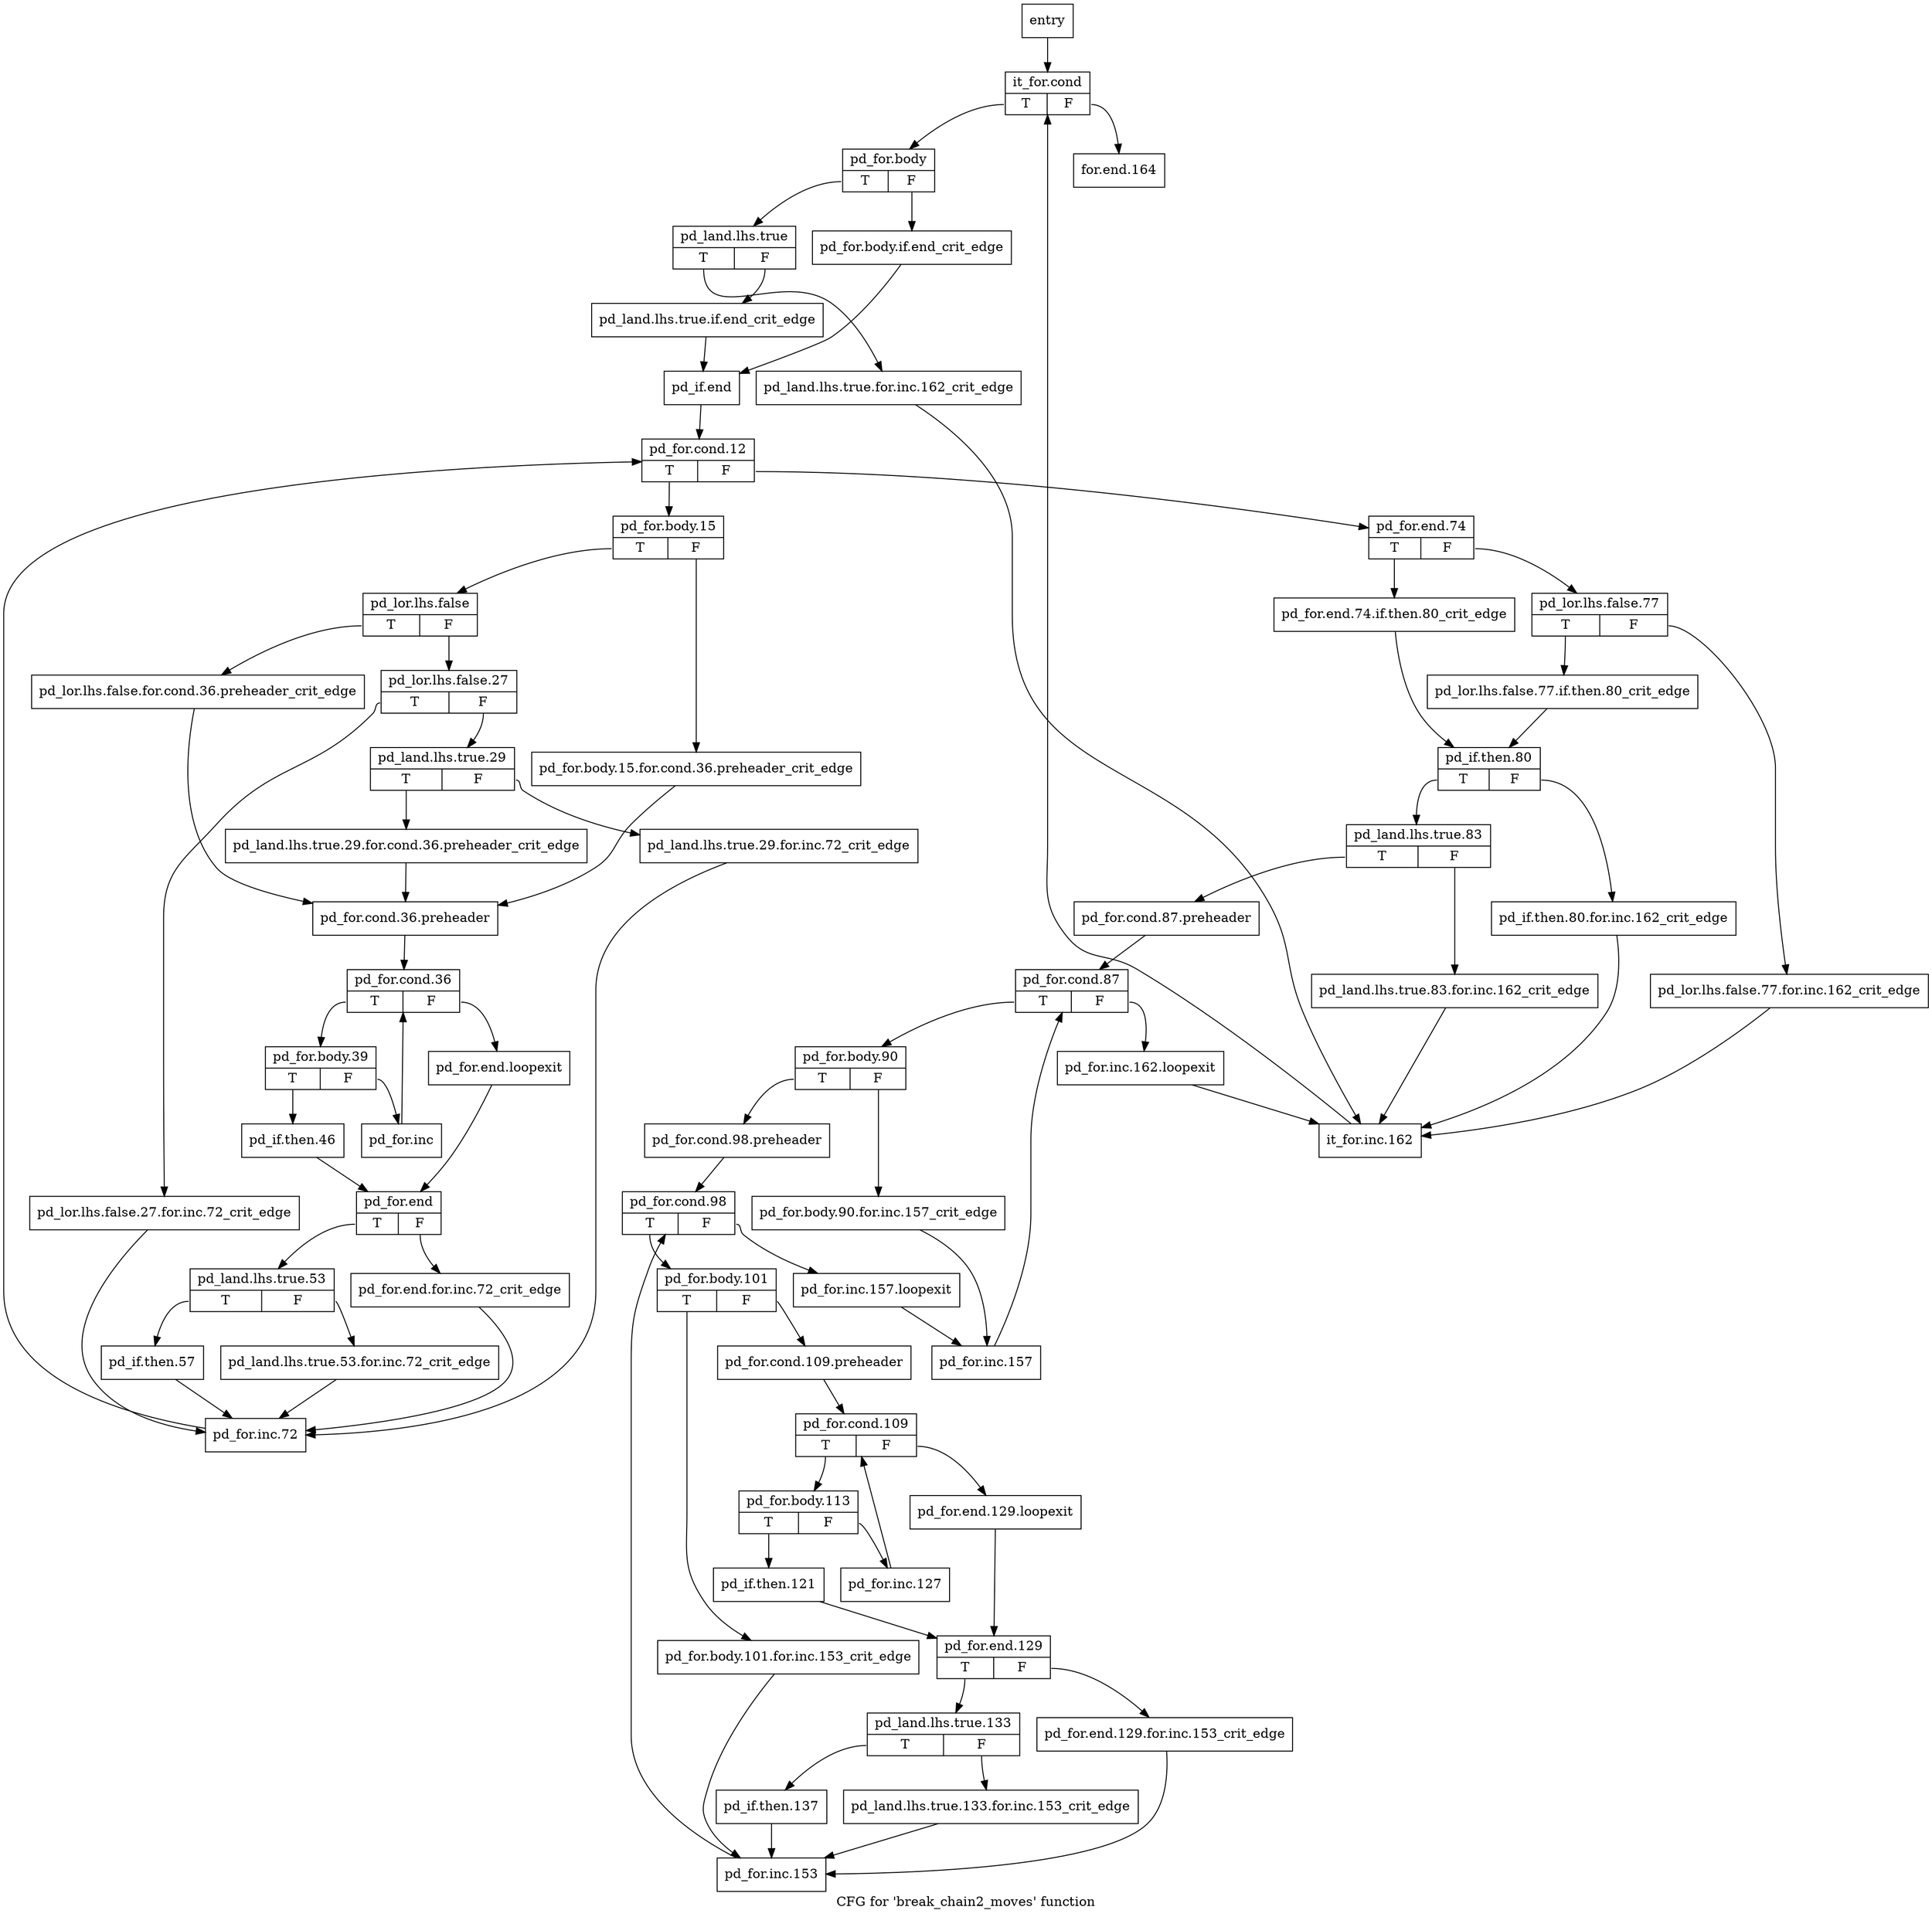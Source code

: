 digraph "CFG for 'break_chain2_moves' function" {
	label="CFG for 'break_chain2_moves' function";

	Node0x1aa4000 [shape=record,label="{entry}"];
	Node0x1aa4000 -> Node0x1aa4050;
	Node0x1aa4050 [shape=record,label="{it_for.cond|{<s0>T|<s1>F}}"];
	Node0x1aa4050:s0 -> Node0x1aa40a0;
	Node0x1aa4050:s1 -> Node0x1aa53b0;
	Node0x1aa40a0 [shape=record,label="{pd_for.body|{<s0>T|<s1>F}}"];
	Node0x1aa40a0:s0 -> Node0x1aa4140;
	Node0x1aa40a0:s1 -> Node0x1aa40f0;
	Node0x1aa40f0 [shape=record,label="{pd_for.body.if.end_crit_edge}"];
	Node0x1aa40f0 -> Node0x1aa4230;
	Node0x1aa4140 [shape=record,label="{pd_land.lhs.true|{<s0>T|<s1>F}}"];
	Node0x1aa4140:s0 -> Node0x1aa41e0;
	Node0x1aa4140:s1 -> Node0x1aa4190;
	Node0x1aa4190 [shape=record,label="{pd_land.lhs.true.if.end_crit_edge}"];
	Node0x1aa4190 -> Node0x1aa4230;
	Node0x1aa41e0 [shape=record,label="{pd_land.lhs.true.for.inc.162_crit_edge}"];
	Node0x1aa41e0 -> Node0x1aa5360;
	Node0x1aa4230 [shape=record,label="{pd_if.end}"];
	Node0x1aa4230 -> Node0x1aa4280;
	Node0x1aa4280 [shape=record,label="{pd_for.cond.12|{<s0>T|<s1>F}}"];
	Node0x1aa4280:s0 -> Node0x1aa42d0;
	Node0x1aa4280:s1 -> Node0x1aa4960;
	Node0x1aa42d0 [shape=record,label="{pd_for.body.15|{<s0>T|<s1>F}}"];
	Node0x1aa42d0:s0 -> Node0x1aa4370;
	Node0x1aa42d0:s1 -> Node0x1aa4320;
	Node0x1aa4320 [shape=record,label="{pd_for.body.15.for.cond.36.preheader_crit_edge}"];
	Node0x1aa4320 -> Node0x1aa45a0;
	Node0x1aa4370 [shape=record,label="{pd_lor.lhs.false|{<s0>T|<s1>F}}"];
	Node0x1aa4370:s0 -> Node0x1aa43c0;
	Node0x1aa4370:s1 -> Node0x1aa4410;
	Node0x1aa43c0 [shape=record,label="{pd_lor.lhs.false.for.cond.36.preheader_crit_edge}"];
	Node0x1aa43c0 -> Node0x1aa45a0;
	Node0x1aa4410 [shape=record,label="{pd_lor.lhs.false.27|{<s0>T|<s1>F}}"];
	Node0x1aa4410:s0 -> Node0x1aa4460;
	Node0x1aa4410:s1 -> Node0x1aa44b0;
	Node0x1aa4460 [shape=record,label="{pd_lor.lhs.false.27.for.inc.72_crit_edge}"];
	Node0x1aa4460 -> Node0x1aa4910;
	Node0x1aa44b0 [shape=record,label="{pd_land.lhs.true.29|{<s0>T|<s1>F}}"];
	Node0x1aa44b0:s0 -> Node0x1aa4550;
	Node0x1aa44b0:s1 -> Node0x1aa4500;
	Node0x1aa4500 [shape=record,label="{pd_land.lhs.true.29.for.inc.72_crit_edge}"];
	Node0x1aa4500 -> Node0x1aa4910;
	Node0x1aa4550 [shape=record,label="{pd_land.lhs.true.29.for.cond.36.preheader_crit_edge}"];
	Node0x1aa4550 -> Node0x1aa45a0;
	Node0x1aa45a0 [shape=record,label="{pd_for.cond.36.preheader}"];
	Node0x1aa45a0 -> Node0x1aa45f0;
	Node0x1aa45f0 [shape=record,label="{pd_for.cond.36|{<s0>T|<s1>F}}"];
	Node0x1aa45f0:s0 -> Node0x1aa4640;
	Node0x1aa45f0:s1 -> Node0x1aa4730;
	Node0x1aa4640 [shape=record,label="{pd_for.body.39|{<s0>T|<s1>F}}"];
	Node0x1aa4640:s0 -> Node0x1aa4690;
	Node0x1aa4640:s1 -> Node0x1aa46e0;
	Node0x1aa4690 [shape=record,label="{pd_if.then.46}"];
	Node0x1aa4690 -> Node0x1aa4780;
	Node0x1aa46e0 [shape=record,label="{pd_for.inc}"];
	Node0x1aa46e0 -> Node0x1aa45f0;
	Node0x1aa4730 [shape=record,label="{pd_for.end.loopexit}"];
	Node0x1aa4730 -> Node0x1aa4780;
	Node0x1aa4780 [shape=record,label="{pd_for.end|{<s0>T|<s1>F}}"];
	Node0x1aa4780:s0 -> Node0x1aa4820;
	Node0x1aa4780:s1 -> Node0x1aa47d0;
	Node0x1aa47d0 [shape=record,label="{pd_for.end.for.inc.72_crit_edge}"];
	Node0x1aa47d0 -> Node0x1aa4910;
	Node0x1aa4820 [shape=record,label="{pd_land.lhs.true.53|{<s0>T|<s1>F}}"];
	Node0x1aa4820:s0 -> Node0x1aa48c0;
	Node0x1aa4820:s1 -> Node0x1aa4870;
	Node0x1aa4870 [shape=record,label="{pd_land.lhs.true.53.for.inc.72_crit_edge}"];
	Node0x1aa4870 -> Node0x1aa4910;
	Node0x1aa48c0 [shape=record,label="{pd_if.then.57}"];
	Node0x1aa48c0 -> Node0x1aa4910;
	Node0x1aa4910 [shape=record,label="{pd_for.inc.72}"];
	Node0x1aa4910 -> Node0x1aa4280;
	Node0x1aa4960 [shape=record,label="{pd_for.end.74|{<s0>T|<s1>F}}"];
	Node0x1aa4960:s0 -> Node0x1aa49b0;
	Node0x1aa4960:s1 -> Node0x1aa4a00;
	Node0x1aa49b0 [shape=record,label="{pd_for.end.74.if.then.80_crit_edge}"];
	Node0x1aa49b0 -> Node0x1aa4af0;
	Node0x1aa4a00 [shape=record,label="{pd_lor.lhs.false.77|{<s0>T|<s1>F}}"];
	Node0x1aa4a00:s0 -> Node0x1aa4aa0;
	Node0x1aa4a00:s1 -> Node0x1aa4a50;
	Node0x1aa4a50 [shape=record,label="{pd_lor.lhs.false.77.for.inc.162_crit_edge}"];
	Node0x1aa4a50 -> Node0x1aa5360;
	Node0x1aa4aa0 [shape=record,label="{pd_lor.lhs.false.77.if.then.80_crit_edge}"];
	Node0x1aa4aa0 -> Node0x1aa4af0;
	Node0x1aa4af0 [shape=record,label="{pd_if.then.80|{<s0>T|<s1>F}}"];
	Node0x1aa4af0:s0 -> Node0x1aa4b90;
	Node0x1aa4af0:s1 -> Node0x1aa4b40;
	Node0x1aa4b40 [shape=record,label="{pd_if.then.80.for.inc.162_crit_edge}"];
	Node0x1aa4b40 -> Node0x1aa5360;
	Node0x1aa4b90 [shape=record,label="{pd_land.lhs.true.83|{<s0>T|<s1>F}}"];
	Node0x1aa4b90:s0 -> Node0x1aa4c30;
	Node0x1aa4b90:s1 -> Node0x1aa4be0;
	Node0x1aa4be0 [shape=record,label="{pd_land.lhs.true.83.for.inc.162_crit_edge}"];
	Node0x1aa4be0 -> Node0x1aa5360;
	Node0x1aa4c30 [shape=record,label="{pd_for.cond.87.preheader}"];
	Node0x1aa4c30 -> Node0x1aa4c80;
	Node0x1aa4c80 [shape=record,label="{pd_for.cond.87|{<s0>T|<s1>F}}"];
	Node0x1aa4c80:s0 -> Node0x1aa4cd0;
	Node0x1aa4c80:s1 -> Node0x1aa5310;
	Node0x1aa4cd0 [shape=record,label="{pd_for.body.90|{<s0>T|<s1>F}}"];
	Node0x1aa4cd0:s0 -> Node0x1aa4d70;
	Node0x1aa4cd0:s1 -> Node0x1aa4d20;
	Node0x1aa4d20 [shape=record,label="{pd_for.body.90.for.inc.157_crit_edge}"];
	Node0x1aa4d20 -> Node0x1aa52c0;
	Node0x1aa4d70 [shape=record,label="{pd_for.cond.98.preheader}"];
	Node0x1aa4d70 -> Node0x1aa4dc0;
	Node0x1aa4dc0 [shape=record,label="{pd_for.cond.98|{<s0>T|<s1>F}}"];
	Node0x1aa4dc0:s0 -> Node0x1aa4e10;
	Node0x1aa4dc0:s1 -> Node0x1aa5270;
	Node0x1aa4e10 [shape=record,label="{pd_for.body.101|{<s0>T|<s1>F}}"];
	Node0x1aa4e10:s0 -> Node0x1aa4e60;
	Node0x1aa4e10:s1 -> Node0x1aa4eb0;
	Node0x1aa4e60 [shape=record,label="{pd_for.body.101.for.inc.153_crit_edge}"];
	Node0x1aa4e60 -> Node0x1aa5220;
	Node0x1aa4eb0 [shape=record,label="{pd_for.cond.109.preheader}"];
	Node0x1aa4eb0 -> Node0x1aa4f00;
	Node0x1aa4f00 [shape=record,label="{pd_for.cond.109|{<s0>T|<s1>F}}"];
	Node0x1aa4f00:s0 -> Node0x1aa4f50;
	Node0x1aa4f00:s1 -> Node0x1aa5040;
	Node0x1aa4f50 [shape=record,label="{pd_for.body.113|{<s0>T|<s1>F}}"];
	Node0x1aa4f50:s0 -> Node0x1aa4fa0;
	Node0x1aa4f50:s1 -> Node0x1aa4ff0;
	Node0x1aa4fa0 [shape=record,label="{pd_if.then.121}"];
	Node0x1aa4fa0 -> Node0x1aa5090;
	Node0x1aa4ff0 [shape=record,label="{pd_for.inc.127}"];
	Node0x1aa4ff0 -> Node0x1aa4f00;
	Node0x1aa5040 [shape=record,label="{pd_for.end.129.loopexit}"];
	Node0x1aa5040 -> Node0x1aa5090;
	Node0x1aa5090 [shape=record,label="{pd_for.end.129|{<s0>T|<s1>F}}"];
	Node0x1aa5090:s0 -> Node0x1aa5130;
	Node0x1aa5090:s1 -> Node0x1aa50e0;
	Node0x1aa50e0 [shape=record,label="{pd_for.end.129.for.inc.153_crit_edge}"];
	Node0x1aa50e0 -> Node0x1aa5220;
	Node0x1aa5130 [shape=record,label="{pd_land.lhs.true.133|{<s0>T|<s1>F}}"];
	Node0x1aa5130:s0 -> Node0x1aa51d0;
	Node0x1aa5130:s1 -> Node0x1aa5180;
	Node0x1aa5180 [shape=record,label="{pd_land.lhs.true.133.for.inc.153_crit_edge}"];
	Node0x1aa5180 -> Node0x1aa5220;
	Node0x1aa51d0 [shape=record,label="{pd_if.then.137}"];
	Node0x1aa51d0 -> Node0x1aa5220;
	Node0x1aa5220 [shape=record,label="{pd_for.inc.153}"];
	Node0x1aa5220 -> Node0x1aa4dc0;
	Node0x1aa5270 [shape=record,label="{pd_for.inc.157.loopexit}"];
	Node0x1aa5270 -> Node0x1aa52c0;
	Node0x1aa52c0 [shape=record,label="{pd_for.inc.157}"];
	Node0x1aa52c0 -> Node0x1aa4c80;
	Node0x1aa5310 [shape=record,label="{pd_for.inc.162.loopexit}"];
	Node0x1aa5310 -> Node0x1aa5360;
	Node0x1aa5360 [shape=record,label="{it_for.inc.162}"];
	Node0x1aa5360 -> Node0x1aa4050;
	Node0x1aa53b0 [shape=record,label="{for.end.164}"];
}
